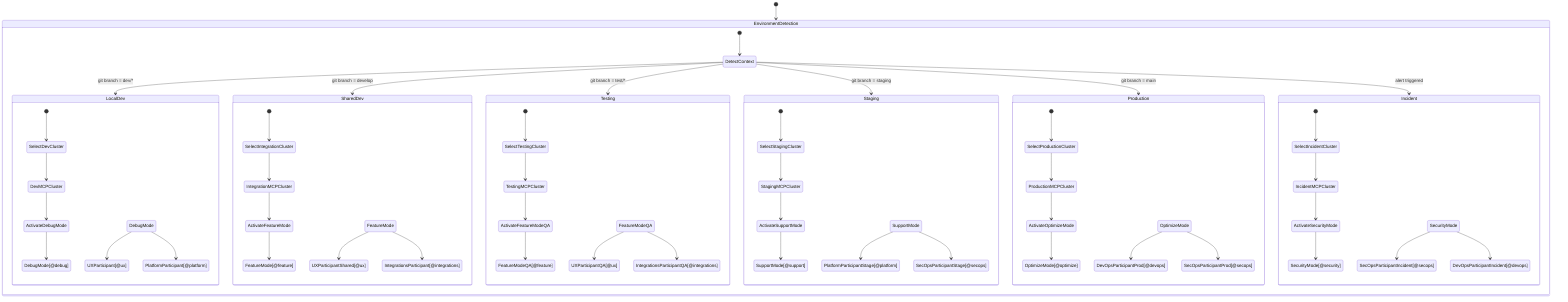%%{init: {\'theme\': \'dark\'}}%%
%%{init: {'theme': 'dark'}}%%
stateDiagram-v2
    [*] --> EnvironmentDetection

    state EnvironmentDetection {
        [*] --> DetectContext
        DetectContext --> LocalDev : git branch = dev/*
        DetectContext --> SharedDev : git branch = develop
        DetectContext --> Testing : git branch = test/*
        DetectContext --> Staging : git branch = staging
        DetectContext --> Production : git branch = main
        DetectContext --> Incident : alert triggered
    }

    state LocalDev {
        [*] --> SelectDevCluster
        SelectDevCluster --> DevMCPCluster
        DevMCPCluster --> ActivateDebugMode
        ActivateDebugMode --> DebugMode[@debug]
        DebugMode --> UXParticipant[@ux]
        DebugMode --> PlatformParticipant[@platform]
    }

    state SharedDev {
        [*] --> SelectIntegrationCluster
        SelectIntegrationCluster --> IntegrationMCPCluster
        IntegrationMCPCluster --> ActivateFeatureMode
        ActivateFeatureMode --> FeatureMode[@feature]
        FeatureMode --> UXParticipantShared[@ux]
        FeatureMode --> IntegrationsParticipant[@integrations]
    }

    state Testing {
        [*] --> SelectTestingCluster
        SelectTestingCluster --> TestingMCPCluster
        TestingMCPCluster --> ActivateFeatureModeQA
        ActivateFeatureModeQA --> FeatureModeQA[@feature]
        FeatureModeQA --> UXParticipantQA[@ux]
        FeatureModeQA --> IntegrationsParticipantQA[@integrations]
    }

    state Staging {
        [*] --> SelectStagingCluster
        SelectStagingCluster --> StagingMCPCluster
        StagingMCPCluster --> ActivateSupportMode
        ActivateSupportMode --> SupportMode[@support]
        SupportMode --> PlatformParticipantStage[@platform]
        SupportMode --> SecOpsParticipantStage[@secops]
    }

    state Production {
        [*] --> SelectProductionCluster
        SelectProductionCluster --> ProductionMCPCluster
        ProductionMCPCluster --> ActivateOptimizeMode
        ActivateOptimizeMode --> OptimizeMode[@optimize]
        OptimizeMode --> DevOpsParticipantProd[@devops]
        OptimizeMode --> SecOpsParticipantProd[@secops]
    }

    state Incident {
        [*] --> SelectIncidentCluster
        SelectIncidentCluster --> IncidentMCPCluster
        IncidentMCPCluster --> ActivateSecurityMode
        ActivateSecurityMode --> SecurityMode[@security]
        SecurityMode --> SecOpsParticipantIncident[@secops]
        SecurityMode --> DevOpsParticipantIncident[@devops]
    }